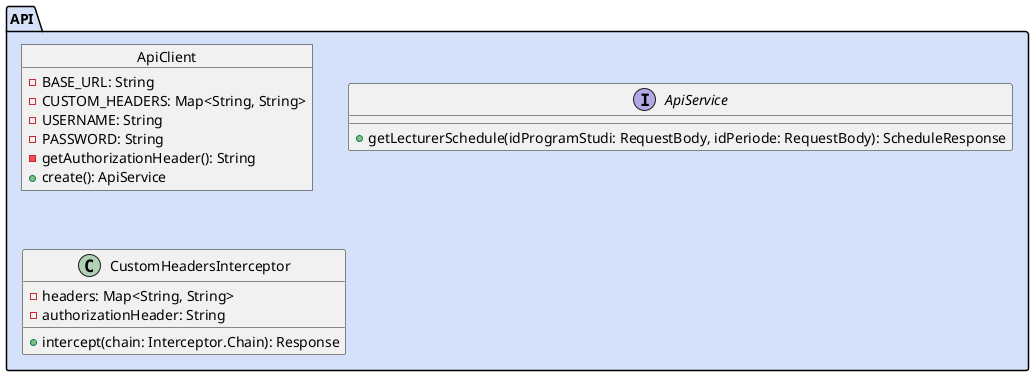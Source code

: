 @startuml
' API
package "API" #D5E1F9 {
  object ApiClient {
    - BASE_URL: String
    - CUSTOM_HEADERS: Map<String, String>
    - USERNAME: String
    - PASSWORD: String
    - getAuthorizationHeader(): String
    + create(): ApiService
  }

  interface ApiService {
    + getLecturerSchedule(idProgramStudi: RequestBody, idPeriode: RequestBody): ScheduleResponse
  }

  class CustomHeadersInterceptor {
    - headers: Map<String, String>
    - authorizationHeader: String
    + intercept(chain: Interceptor.Chain): Response
  }
}

@enduml